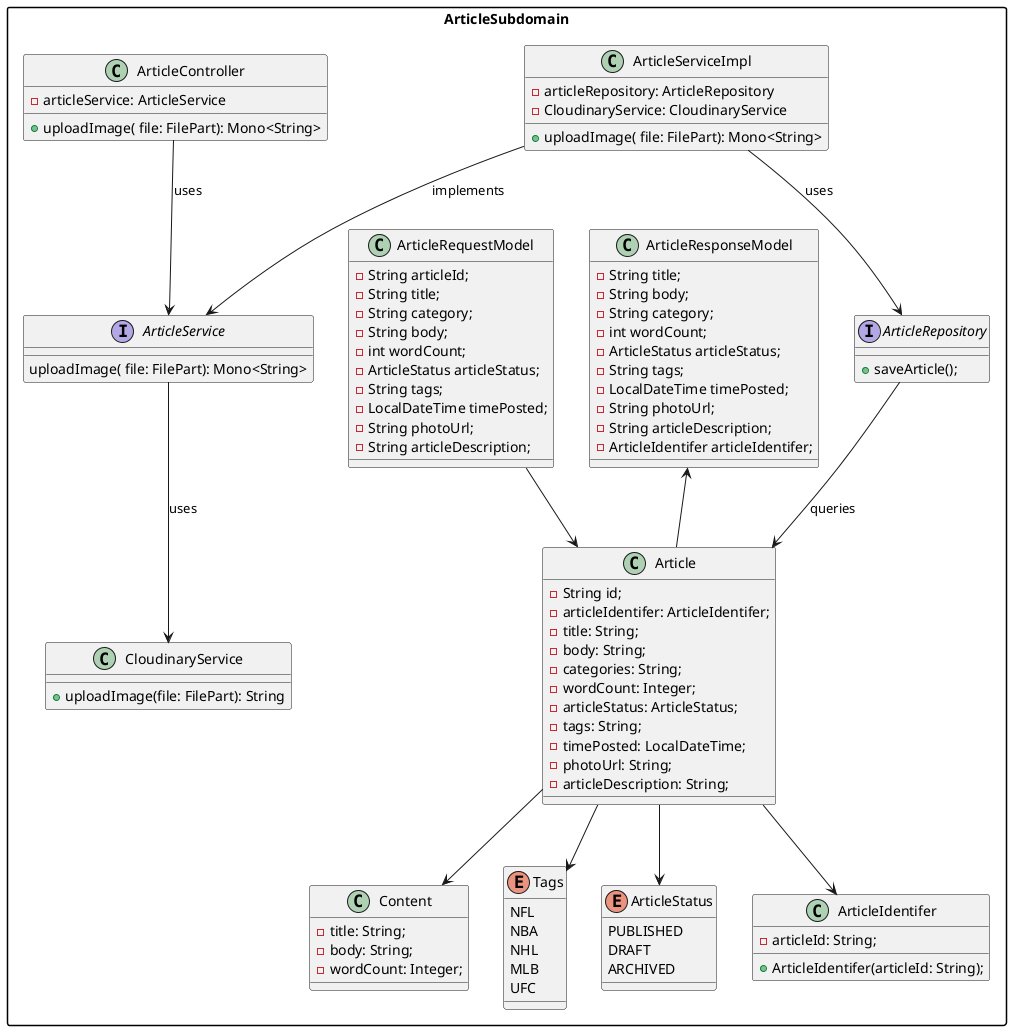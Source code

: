 @startuml editArticles
skinparam packageStyle rectangle

package "ArticleSubdomain" {

    class ArticleController {
        -articleService: ArticleService
       + uploadImage( file: FilePart): Mono<String>
    }

    class ArticleResponseModel {
        - String title;
        - String body;
        - String category;
        - int wordCount;
        - ArticleStatus articleStatus;
        - String tags;
        - LocalDateTime timePosted;
        - String photoUrl;
        - String articleDescription;
        - ArticleIdentifer articleIdentifer;
    }

    class ArticleRequestModel {
        - String articleId;
        - String title;
        - String category;
        - String body;
        - int wordCount;
        - ArticleStatus articleStatus;
        - String tags;
        - LocalDateTime timePosted;
        - String photoUrl;
        - String articleDescription;
    } 

    interface ArticleService {
    uploadImage( file: FilePart): Mono<String>

      }

    class ArticleServiceImpl {
        - articleRepository: ArticleRepository
        -CloudinaryService: CloudinaryService
        + uploadImage( file: FilePart): Mono<String>
        
        }

    interface ArticleRepository {
        + saveArticle();
    }

    class Article {
        - String id;
        - articleIdentifer: ArticleIdentifer;
        - title: String;
        - body: String;
        - categories: String;
        - wordCount: Integer;
        - articleStatus: ArticleStatus;
        - tags: String;
        - timePosted: LocalDateTime;
        - photoUrl: String;
        - articleDescription: String;
    }

    class Content {
        - title: String;
        - body: String;
        - wordCount: Integer;
    }

    enum Tags {
        NFL
        NBA
        NHL
        MLB
        UFC
    }

    enum ArticleStatus {
        PUBLISHED
        DRAFT
        ARCHIVED
    }

    class ArticleIdentifer {
        - articleId: String;
        + ArticleIdentifer(articleId: String);
    }


  class CloudinaryService{
        + uploadImage(file: FilePart): String
        
    }

    ArticleService --> CloudinaryService : uses
    ArticleResponseModel <-- Article
    ArticleRequestModel --> Article
    ArticleController --> ArticleService : uses
    ArticleServiceImpl --> ArticleService : implements
    ArticleServiceImpl --> ArticleRepository : uses
    ArticleRepository --> Article : queries
    Article --> ArticleIdentifer
    Article --> Content
    Article --> ArticleStatus
    Article --> Tags

}

@enduml
